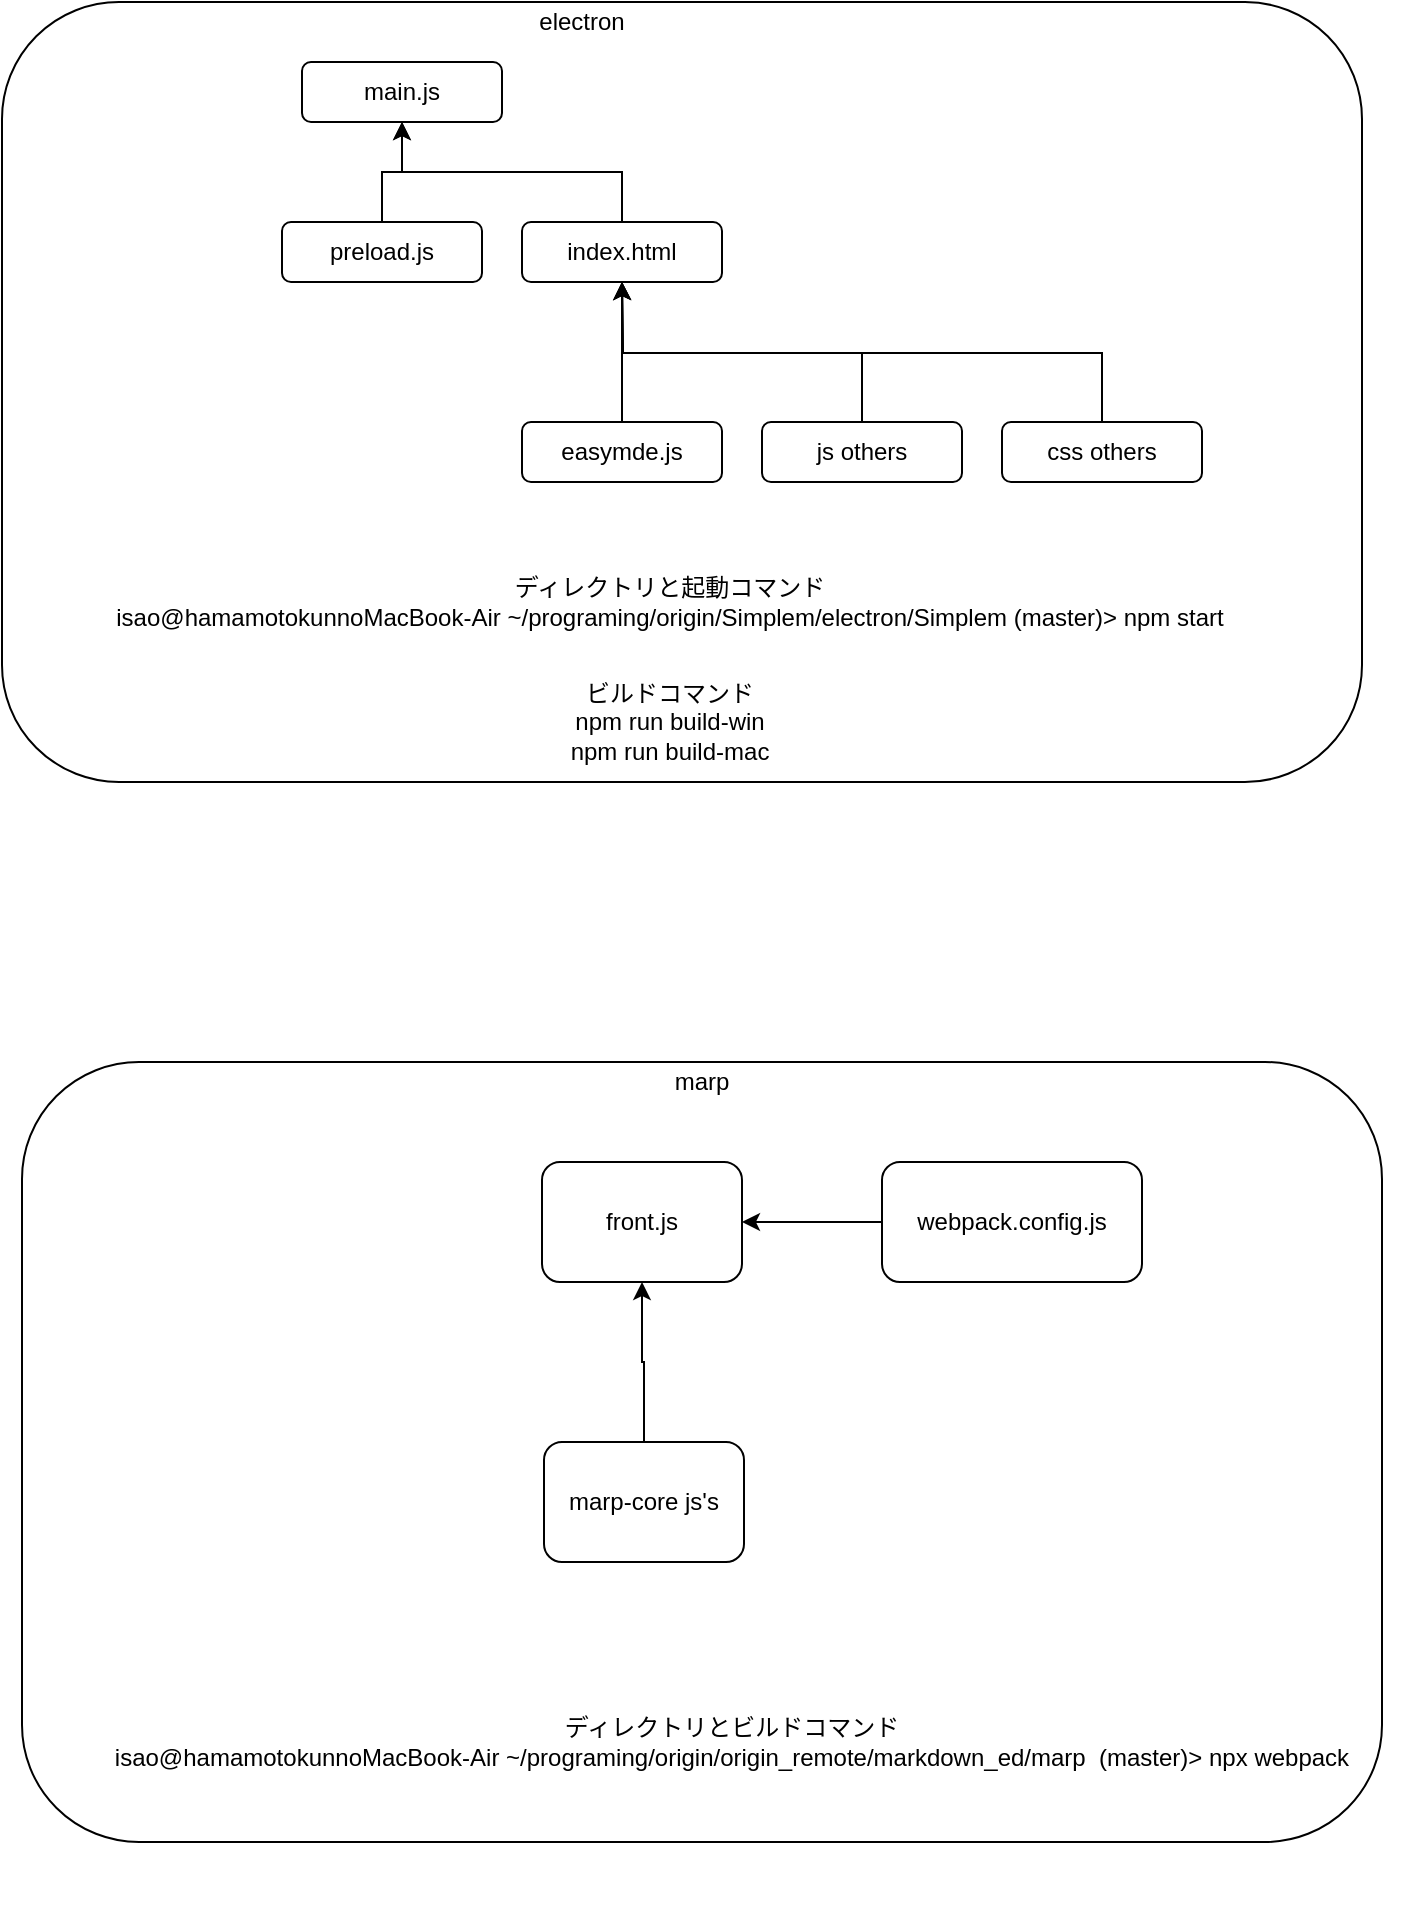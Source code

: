 <mxfile>
    <diagram id="lUtZkSCI9yQFSnVYO0sa" name="ページ1">
        <mxGraphModel dx="1097" dy="817" grid="1" gridSize="10" guides="1" tooltips="1" connect="1" arrows="1" fold="1" page="1" pageScale="1" pageWidth="1169" pageHeight="827" math="0" shadow="0">
            <root>
                <mxCell id="0"/>
                <mxCell id="1" parent="0"/>
                <mxCell id="18" value="" style="rounded=1;whiteSpace=wrap;html=1;" vertex="1" parent="1">
                    <mxGeometry x="250" y="10" width="680" height="390" as="geometry"/>
                </mxCell>
                <mxCell id="10" style="edgeStyle=orthogonalEdgeStyle;rounded=0;orthogonalLoop=1;jettySize=auto;html=1;exitX=0.5;exitY=0;exitDx=0;exitDy=0;entryX=0.5;entryY=1;entryDx=0;entryDy=0;" edge="1" parent="1" source="2" target="3">
                    <mxGeometry relative="1" as="geometry"/>
                </mxCell>
                <mxCell id="2" value="index.html" style="rounded=1;whiteSpace=wrap;html=1;" vertex="1" parent="1">
                    <mxGeometry x="510" y="120" width="100" height="30" as="geometry"/>
                </mxCell>
                <mxCell id="3" value="main.js" style="rounded=1;whiteSpace=wrap;html=1;" vertex="1" parent="1">
                    <mxGeometry x="400" y="40" width="100" height="30" as="geometry"/>
                </mxCell>
                <mxCell id="11" style="edgeStyle=orthogonalEdgeStyle;rounded=0;orthogonalLoop=1;jettySize=auto;html=1;exitX=0.5;exitY=0;exitDx=0;exitDy=0;entryX=0.5;entryY=1;entryDx=0;entryDy=0;" edge="1" parent="1" source="4" target="3">
                    <mxGeometry relative="1" as="geometry"/>
                </mxCell>
                <mxCell id="4" value="preload.js" style="rounded=1;whiteSpace=wrap;html=1;" vertex="1" parent="1">
                    <mxGeometry x="390" y="120" width="100" height="30" as="geometry"/>
                </mxCell>
                <mxCell id="9" style="edgeStyle=orthogonalEdgeStyle;rounded=0;orthogonalLoop=1;jettySize=auto;html=1;exitX=0.5;exitY=0;exitDx=0;exitDy=0;entryX=0.5;entryY=1;entryDx=0;entryDy=0;" edge="1" parent="1" source="8" target="2">
                    <mxGeometry relative="1" as="geometry"/>
                </mxCell>
                <mxCell id="8" value="easymde.js" style="rounded=1;whiteSpace=wrap;html=1;" vertex="1" parent="1">
                    <mxGeometry x="510" y="220" width="100" height="30" as="geometry"/>
                </mxCell>
                <mxCell id="16" style="edgeStyle=orthogonalEdgeStyle;rounded=0;orthogonalLoop=1;jettySize=auto;html=1;exitX=0.5;exitY=0;exitDx=0;exitDy=0;" edge="1" parent="1" source="12">
                    <mxGeometry relative="1" as="geometry">
                        <mxPoint x="560" y="150.0" as="targetPoint"/>
                    </mxGeometry>
                </mxCell>
                <mxCell id="12" value="js others" style="rounded=1;whiteSpace=wrap;html=1;" vertex="1" parent="1">
                    <mxGeometry x="630" y="220" width="100" height="30" as="geometry"/>
                </mxCell>
                <mxCell id="17" style="edgeStyle=orthogonalEdgeStyle;rounded=0;orthogonalLoop=1;jettySize=auto;html=1;exitX=0.5;exitY=0;exitDx=0;exitDy=0;" edge="1" parent="1" source="13">
                    <mxGeometry relative="1" as="geometry">
                        <mxPoint x="560" y="150.0" as="targetPoint"/>
                    </mxGeometry>
                </mxCell>
                <mxCell id="13" value="css others" style="rounded=1;whiteSpace=wrap;html=1;" vertex="1" parent="1">
                    <mxGeometry x="750" y="220" width="100" height="30" as="geometry"/>
                </mxCell>
                <mxCell id="19" value="electron" style="text;html=1;strokeColor=none;fillColor=none;align=center;verticalAlign=middle;whiteSpace=wrap;rounded=0;" vertex="1" parent="1">
                    <mxGeometry x="520" y="10" width="40" height="20" as="geometry"/>
                </mxCell>
                <mxCell id="20" value="ディレクトリと起動コマンド&lt;br&gt;isao@hamamotokunnoMacBook-Air ~/programing/origin/Simplem/electron/Simplem (master)&amp;gt; npm start" style="text;html=1;strokeColor=none;fillColor=none;align=center;verticalAlign=middle;whiteSpace=wrap;rounded=0;" vertex="1" parent="1">
                    <mxGeometry x="266" y="280" width="636" height="60" as="geometry"/>
                </mxCell>
                <mxCell id="21" value="" style="rounded=1;whiteSpace=wrap;html=1;" vertex="1" parent="1">
                    <mxGeometry x="260" y="540" width="680" height="390" as="geometry"/>
                </mxCell>
                <mxCell id="22" value="marp" style="text;html=1;strokeColor=none;fillColor=none;align=center;verticalAlign=middle;whiteSpace=wrap;rounded=0;" vertex="1" parent="1">
                    <mxGeometry x="580" y="540" width="40" height="20" as="geometry"/>
                </mxCell>
                <mxCell id="23" value="ディレクトリとビルドコマンド&lt;br&gt;isao@hamamotokunnoMacBook-Air ~/programing/origin/origin_remote/markdown_ed/marp&amp;nbsp; (master)&amp;gt; npx webpack" style="text;html=1;strokeColor=none;fillColor=none;align=center;verticalAlign=middle;whiteSpace=wrap;rounded=0;" vertex="1" parent="1">
                    <mxGeometry x="270" y="790" width="690" height="180" as="geometry"/>
                </mxCell>
                <mxCell id="24" value="front.js" style="rounded=1;whiteSpace=wrap;html=1;" vertex="1" parent="1">
                    <mxGeometry x="520" y="590" width="100" height="60" as="geometry"/>
                </mxCell>
                <mxCell id="27" style="edgeStyle=orthogonalEdgeStyle;rounded=0;orthogonalLoop=1;jettySize=auto;html=1;exitX=0;exitY=0.5;exitDx=0;exitDy=0;entryX=1;entryY=0.5;entryDx=0;entryDy=0;" edge="1" parent="1" source="25" target="24">
                    <mxGeometry relative="1" as="geometry"/>
                </mxCell>
                <mxCell id="25" value="webpack.config.js" style="rounded=1;whiteSpace=wrap;html=1;" vertex="1" parent="1">
                    <mxGeometry x="690" y="590" width="130" height="60" as="geometry"/>
                </mxCell>
                <mxCell id="29" style="edgeStyle=orthogonalEdgeStyle;rounded=0;orthogonalLoop=1;jettySize=auto;html=1;exitX=0.5;exitY=0;exitDx=0;exitDy=0;entryX=0.5;entryY=1;entryDx=0;entryDy=0;" edge="1" parent="1" source="28" target="24">
                    <mxGeometry relative="1" as="geometry"/>
                </mxCell>
                <mxCell id="28" value="marp-core js's" style="rounded=1;whiteSpace=wrap;html=1;" vertex="1" parent="1">
                    <mxGeometry x="521" y="730" width="100" height="60" as="geometry"/>
                </mxCell>
                <mxCell id="30" value="ビルドコマンド&lt;br&gt;npm run build-win&lt;br&gt;npm run build-mac" style="text;html=1;strokeColor=none;fillColor=none;align=center;verticalAlign=middle;whiteSpace=wrap;rounded=0;" vertex="1" parent="1">
                    <mxGeometry x="364" y="340" width="440" height="60" as="geometry"/>
                </mxCell>
            </root>
        </mxGraphModel>
    </diagram>
</mxfile>